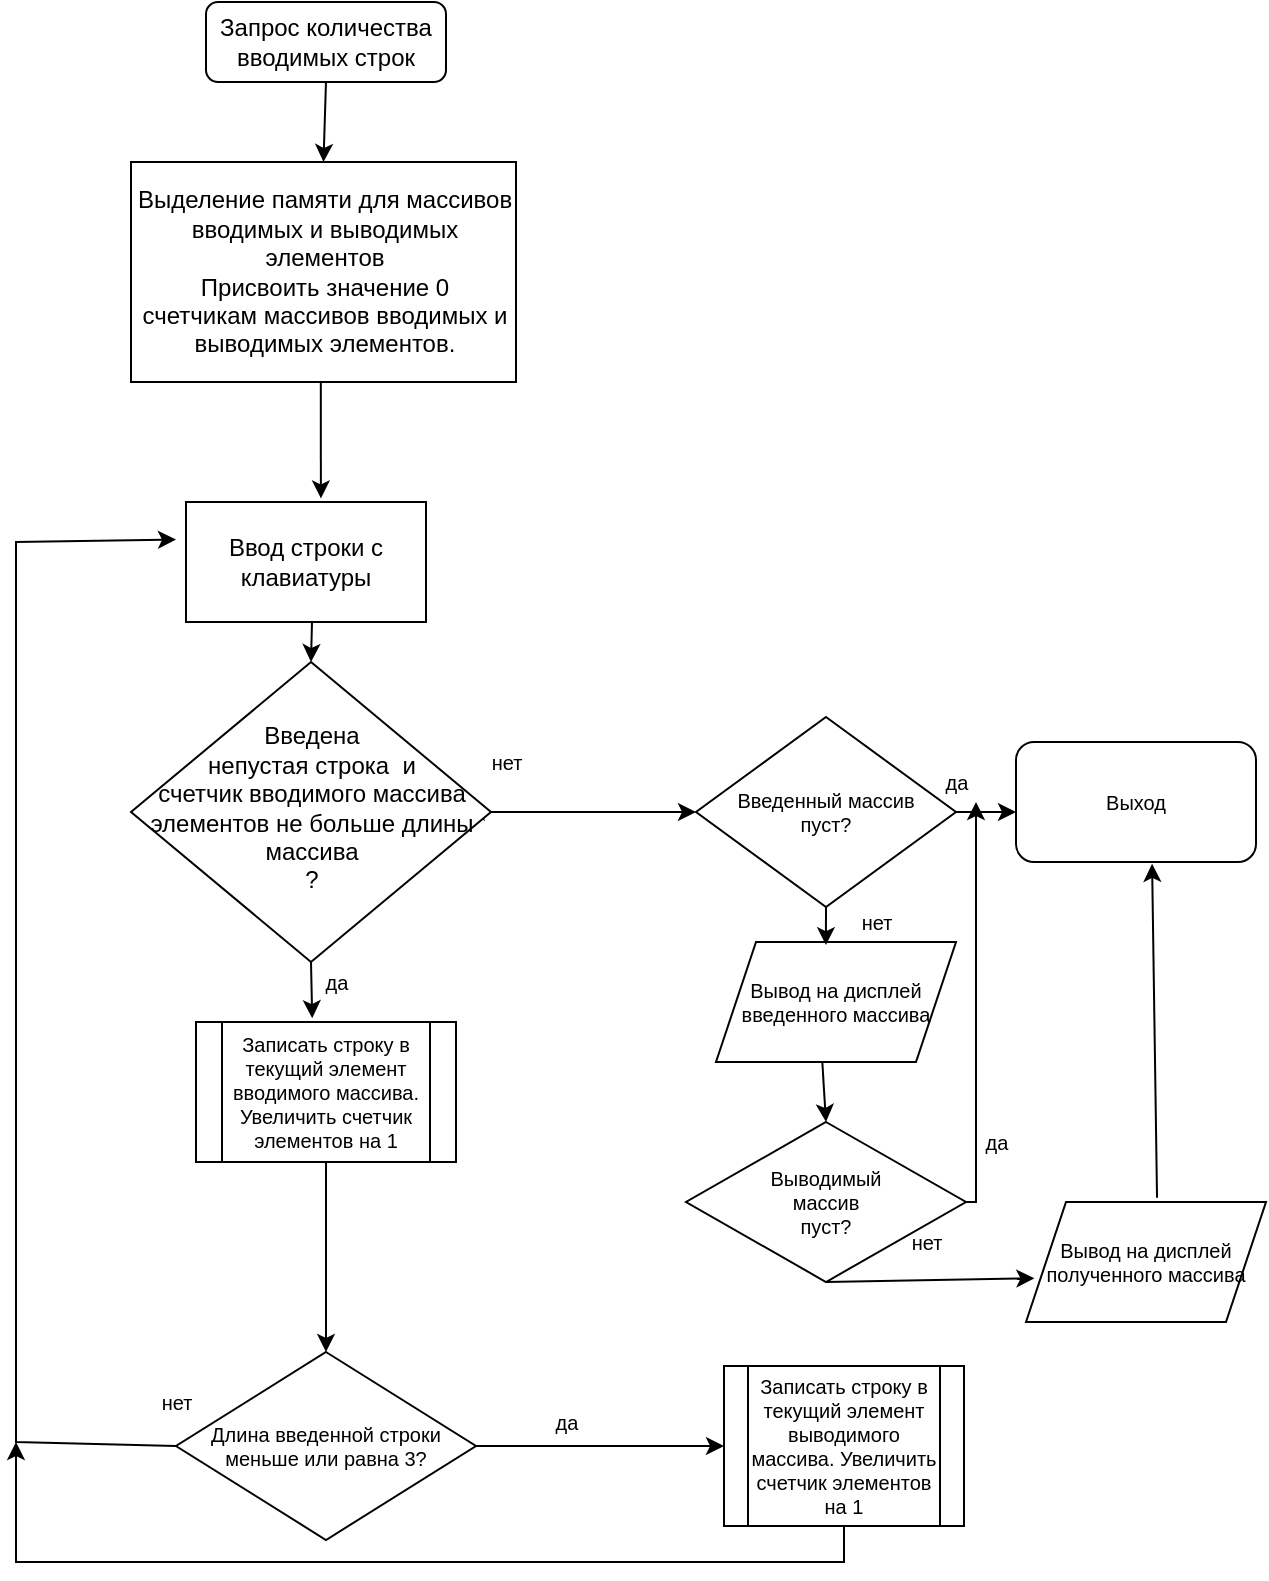 <mxfile version="17.4.0" type="device"><diagram id="C5RBs43oDa-KdzZeNtuy" name="Page-1"><mxGraphModel dx="834" dy="1619" grid="1" gridSize="10" guides="1" tooltips="1" connect="1" arrows="1" fold="1" page="1" pageScale="1" pageWidth="827" pageHeight="1169" math="0" shadow="0"><root><mxCell id="WIyWlLk6GJQsqaUBKTNV-0"/><mxCell id="WIyWlLk6GJQsqaUBKTNV-1" parent="WIyWlLk6GJQsqaUBKTNV-0"/><mxCell id="emXuFu2BHB-YWw7ntKoh-2" style="edgeStyle=orthogonalEdgeStyle;rounded=0;orthogonalLoop=1;jettySize=auto;html=1;exitX=1;exitY=0.5;exitDx=0;exitDy=0;entryX=0;entryY=0.5;entryDx=0;entryDy=0;fontSize=10;" edge="1" parent="WIyWlLk6GJQsqaUBKTNV-1" source="WIyWlLk6GJQsqaUBKTNV-6"><mxGeometry relative="1" as="geometry"><mxPoint x="400" y="325.0" as="targetPoint"/></mxGeometry></mxCell><mxCell id="emXuFu2BHB-YWw7ntKoh-21" style="edgeStyle=orthogonalEdgeStyle;rounded=0;orthogonalLoop=1;jettySize=auto;html=1;exitX=1;exitY=0.5;exitDx=0;exitDy=0;fontSize=10;" edge="1" parent="WIyWlLk6GJQsqaUBKTNV-1" source="WIyWlLk6GJQsqaUBKTNV-6"><mxGeometry relative="1" as="geometry"><mxPoint x="290" y="320.31" as="targetPoint"/></mxGeometry></mxCell><mxCell id="WIyWlLk6GJQsqaUBKTNV-6" value="&lt;font&gt;Введена &lt;br&gt;&lt;font&gt;непустая строка&amp;nbsp; и&lt;/font&gt;&lt;br&gt;&lt;/font&gt; &lt;font&gt;&lt;font&gt;счетчик вводимого массива элементов не больше длины массива&lt;/font&gt;&lt;br&gt;&lt;/font&gt;&lt;font&gt;?&lt;/font&gt;" style="rhombus;whiteSpace=wrap;html=1;shadow=0;fontFamily=Helvetica;fontSize=12;align=center;strokeWidth=1;spacing=6;spacingTop=-4;" parent="WIyWlLk6GJQsqaUBKTNV-1" vertex="1"><mxGeometry x="117.5" y="250" width="180" height="150" as="geometry"/></mxCell><mxCell id="WIyWlLk6GJQsqaUBKTNV-3" value="Запрос количества вводимых строк" style="rounded=1;whiteSpace=wrap;html=1;fontSize=12;glass=0;strokeWidth=1;shadow=0;" parent="WIyWlLk6GJQsqaUBKTNV-1" vertex="1"><mxGeometry x="155" y="-80" width="120" height="40" as="geometry"/></mxCell><mxCell id="cadD6t13BIIgoSBbhX7m-1" value="&lt;font&gt;Выделение памяти для массивов вводимых и выводимых элементов&lt;/font&gt;&lt;br&gt;&lt;font&gt;Присвоить значение 0 счетчикам&amp;nbsp;&lt;/font&gt;&lt;font&gt;массивов вводимых и выводимых элементов.&lt;/font&gt;" style="rounded=0;whiteSpace=wrap;html=1;" parent="WIyWlLk6GJQsqaUBKTNV-1" vertex="1"><mxGeometry x="117.5" width="192.5" height="110" as="geometry"/></mxCell><mxCell id="cadD6t13BIIgoSBbhX7m-3" value="Ввод строки с клавиатуры" style="rounded=0;whiteSpace=wrap;html=1;" parent="WIyWlLk6GJQsqaUBKTNV-1" vertex="1"><mxGeometry x="145" y="170" width="120" height="60" as="geometry"/></mxCell><mxCell id="emXuFu2BHB-YWw7ntKoh-3" value="нет" style="text;html=1;align=center;verticalAlign=middle;resizable=0;points=[];autosize=1;strokeColor=none;fillColor=none;fontSize=10;" vertex="1" parent="WIyWlLk6GJQsqaUBKTNV-1"><mxGeometry x="290" y="290" width="30" height="20" as="geometry"/></mxCell><mxCell id="emXuFu2BHB-YWw7ntKoh-9" value="Записать строку в текущий элемент вводимого массива. Увеличить счетчик элементов на 1" style="shape=process;whiteSpace=wrap;html=1;backgroundOutline=1;fontSize=10;" vertex="1" parent="WIyWlLk6GJQsqaUBKTNV-1"><mxGeometry x="150" y="430" width="130" height="70" as="geometry"/></mxCell><mxCell id="emXuFu2BHB-YWw7ntKoh-13" value="" style="edgeStyle=orthogonalEdgeStyle;rounded=0;orthogonalLoop=1;jettySize=auto;html=1;fontSize=10;entryX=0;entryY=0.5;entryDx=0;entryDy=0;" edge="1" parent="WIyWlLk6GJQsqaUBKTNV-1" source="emXuFu2BHB-YWw7ntKoh-10" target="emXuFu2BHB-YWw7ntKoh-15"><mxGeometry relative="1" as="geometry"><mxPoint x="410" y="597" as="targetPoint"/></mxGeometry></mxCell><mxCell id="emXuFu2BHB-YWw7ntKoh-10" value="Длина введенной строки меньше или равна 3?" style="rhombus;whiteSpace=wrap;html=1;fontSize=10;" vertex="1" parent="WIyWlLk6GJQsqaUBKTNV-1"><mxGeometry x="140" y="595" width="150" height="94" as="geometry"/></mxCell><mxCell id="emXuFu2BHB-YWw7ntKoh-11" style="edgeStyle=orthogonalEdgeStyle;rounded=0;orthogonalLoop=1;jettySize=auto;html=1;exitX=0.5;exitY=1;exitDx=0;exitDy=0;fontSize=10;" edge="1" parent="WIyWlLk6GJQsqaUBKTNV-1" source="WIyWlLk6GJQsqaUBKTNV-6" target="WIyWlLk6GJQsqaUBKTNV-6"><mxGeometry relative="1" as="geometry"/></mxCell><mxCell id="emXuFu2BHB-YWw7ntKoh-24" style="edgeStyle=orthogonalEdgeStyle;rounded=0;orthogonalLoop=1;jettySize=auto;html=1;exitX=0;exitY=0.5;exitDx=0;exitDy=0;fontSize=10;entryX=0;entryY=0.498;entryDx=0;entryDy=0;entryPerimeter=0;" edge="1" parent="WIyWlLk6GJQsqaUBKTNV-1" source="emXuFu2BHB-YWw7ntKoh-15" target="emXuFu2BHB-YWw7ntKoh-15"><mxGeometry relative="1" as="geometry"><mxPoint x="410" y="596.862" as="targetPoint"/></mxGeometry></mxCell><mxCell id="emXuFu2BHB-YWw7ntKoh-15" value="Записать строку в текущий элемент выводимого массива. Увеличить счетчик элементов на 1" style="shape=process;whiteSpace=wrap;html=1;backgroundOutline=1;fontSize=10;" vertex="1" parent="WIyWlLk6GJQsqaUBKTNV-1"><mxGeometry x="414" y="602" width="120" height="80" as="geometry"/></mxCell><mxCell id="emXuFu2BHB-YWw7ntKoh-18" value="" style="endArrow=classic;html=1;rounded=0;fontSize=10;exitX=0.5;exitY=1;exitDx=0;exitDy=0;entryX=0.5;entryY=0;entryDx=0;entryDy=0;" edge="1" parent="WIyWlLk6GJQsqaUBKTNV-1" source="emXuFu2BHB-YWw7ntKoh-9" target="emXuFu2BHB-YWw7ntKoh-10"><mxGeometry width="50" height="50" relative="1" as="geometry"><mxPoint x="260" y="560" as="sourcePoint"/><mxPoint x="310" y="510" as="targetPoint"/></mxGeometry></mxCell><mxCell id="emXuFu2BHB-YWw7ntKoh-19" value="да" style="text;html=1;align=center;verticalAlign=middle;resizable=0;points=[];autosize=1;strokeColor=none;fillColor=none;fontSize=10;" vertex="1" parent="WIyWlLk6GJQsqaUBKTNV-1"><mxGeometry x="320" y="620" width="30" height="20" as="geometry"/></mxCell><mxCell id="emXuFu2BHB-YWw7ntKoh-22" value="" style="endArrow=classic;html=1;rounded=0;fontSize=10;exitX=0.5;exitY=1;exitDx=0;exitDy=0;entryX=0.447;entryY=-0.027;entryDx=0;entryDy=0;entryPerimeter=0;" edge="1" parent="WIyWlLk6GJQsqaUBKTNV-1" source="WIyWlLk6GJQsqaUBKTNV-6" target="emXuFu2BHB-YWw7ntKoh-9"><mxGeometry width="50" height="50" relative="1" as="geometry"><mxPoint x="270" y="340" as="sourcePoint"/><mxPoint x="320" y="290" as="targetPoint"/></mxGeometry></mxCell><mxCell id="emXuFu2BHB-YWw7ntKoh-23" value="да" style="text;html=1;align=center;verticalAlign=middle;resizable=0;points=[];autosize=1;strokeColor=none;fillColor=none;fontSize=10;" vertex="1" parent="WIyWlLk6GJQsqaUBKTNV-1"><mxGeometry x="205" y="400" width="30" height="20" as="geometry"/></mxCell><mxCell id="emXuFu2BHB-YWw7ntKoh-28" value="нет" style="text;html=1;align=center;verticalAlign=middle;resizable=0;points=[];autosize=1;strokeColor=none;fillColor=none;fontSize=10;" vertex="1" parent="WIyWlLk6GJQsqaUBKTNV-1"><mxGeometry x="125" y="610" width="30" height="20" as="geometry"/></mxCell><mxCell id="emXuFu2BHB-YWw7ntKoh-30" value="Введенный &lt;font&gt;массив &lt;br&gt;&lt;font&gt;пуст?&lt;/font&gt;&lt;/font&gt;" style="rhombus;whiteSpace=wrap;html=1;fontSize=10;" vertex="1" parent="WIyWlLk6GJQsqaUBKTNV-1"><mxGeometry x="400" y="277.5" width="130" height="95" as="geometry"/></mxCell><mxCell id="emXuFu2BHB-YWw7ntKoh-32" value="" style="endArrow=classic;html=1;rounded=0;fontSize=10;exitX=1;exitY=0.5;exitDx=0;exitDy=0;entryX=0;entryY=0.5;entryDx=0;entryDy=0;" edge="1" parent="WIyWlLk6GJQsqaUBKTNV-1" source="emXuFu2BHB-YWw7ntKoh-30"><mxGeometry width="50" height="50" relative="1" as="geometry"><mxPoint x="270" y="470" as="sourcePoint"/><mxPoint x="560" y="325.0" as="targetPoint"/></mxGeometry></mxCell><mxCell id="emXuFu2BHB-YWw7ntKoh-33" value="да" style="text;html=1;align=center;verticalAlign=middle;resizable=0;points=[];autosize=1;strokeColor=none;fillColor=none;fontSize=10;" vertex="1" parent="WIyWlLk6GJQsqaUBKTNV-1"><mxGeometry x="515" y="300" width="30" height="20" as="geometry"/></mxCell><mxCell id="emXuFu2BHB-YWw7ntKoh-34" value="Выход" style="rounded=1;whiteSpace=wrap;html=1;fontSize=10;" vertex="1" parent="WIyWlLk6GJQsqaUBKTNV-1"><mxGeometry x="560" y="290" width="120" height="60" as="geometry"/></mxCell><mxCell id="emXuFu2BHB-YWw7ntKoh-36" value="Вывод на дисплей введенного массива" style="shape=parallelogram;perimeter=parallelogramPerimeter;whiteSpace=wrap;html=1;fixedSize=1;fontSize=10;" vertex="1" parent="WIyWlLk6GJQsqaUBKTNV-1"><mxGeometry x="410" y="390" width="120" height="60" as="geometry"/></mxCell><mxCell id="emXuFu2BHB-YWw7ntKoh-37" value="" style="endArrow=classic;html=1;rounded=0;fontSize=10;exitX=0.5;exitY=1;exitDx=0;exitDy=0;entryX=0.458;entryY=0.026;entryDx=0;entryDy=0;entryPerimeter=0;" edge="1" parent="WIyWlLk6GJQsqaUBKTNV-1" source="emXuFu2BHB-YWw7ntKoh-30" target="emXuFu2BHB-YWw7ntKoh-36"><mxGeometry width="50" height="50" relative="1" as="geometry"><mxPoint x="270" y="470" as="sourcePoint"/><mxPoint x="320" y="420" as="targetPoint"/></mxGeometry></mxCell><mxCell id="emXuFu2BHB-YWw7ntKoh-38" value="Выводимый &lt;br&gt;&lt;font&gt;массив &lt;br&gt;&lt;/font&gt;&lt;font&gt;пуст?&lt;/font&gt;" style="rhombus;whiteSpace=wrap;html=1;fontSize=10;" vertex="1" parent="WIyWlLk6GJQsqaUBKTNV-1"><mxGeometry x="395" y="480" width="140" height="80" as="geometry"/></mxCell><mxCell id="emXuFu2BHB-YWw7ntKoh-42" value="" style="endArrow=classic;html=1;rounded=0;fontSize=10;exitX=0;exitY=0.5;exitDx=0;exitDy=0;" edge="1" parent="WIyWlLk6GJQsqaUBKTNV-1" source="emXuFu2BHB-YWw7ntKoh-10"><mxGeometry width="50" height="50" relative="1" as="geometry"><mxPoint x="270" y="520" as="sourcePoint"/><mxPoint x="140" y="188.774" as="targetPoint"/><Array as="points"><mxPoint x="60" y="640"/><mxPoint x="60" y="190"/></Array></mxGeometry></mxCell><mxCell id="emXuFu2BHB-YWw7ntKoh-43" value="" style="endArrow=classic;html=1;rounded=0;fontSize=10;exitX=1;exitY=0.5;exitDx=0;exitDy=0;" edge="1" parent="WIyWlLk6GJQsqaUBKTNV-1" source="emXuFu2BHB-YWw7ntKoh-38"><mxGeometry width="50" height="50" relative="1" as="geometry"><mxPoint x="270" y="510" as="sourcePoint"/><mxPoint x="540" y="320" as="targetPoint"/><Array as="points"><mxPoint x="540" y="520"/></Array></mxGeometry></mxCell><mxCell id="emXuFu2BHB-YWw7ntKoh-44" value="да" style="text;html=1;align=center;verticalAlign=middle;resizable=0;points=[];autosize=1;strokeColor=none;fillColor=none;fontSize=10;" vertex="1" parent="WIyWlLk6GJQsqaUBKTNV-1"><mxGeometry x="535" y="480" width="30" height="20" as="geometry"/></mxCell><mxCell id="emXuFu2BHB-YWw7ntKoh-45" value="Вывод на дисплей полученного массива" style="shape=parallelogram;perimeter=parallelogramPerimeter;whiteSpace=wrap;html=1;fixedSize=1;fontSize=10;size=20.0;" vertex="1" parent="WIyWlLk6GJQsqaUBKTNV-1"><mxGeometry x="565" y="520" width="120" height="60" as="geometry"/></mxCell><mxCell id="emXuFu2BHB-YWw7ntKoh-46" value="" style="endArrow=classic;html=1;rounded=0;fontSize=10;exitX=0.5;exitY=1;exitDx=0;exitDy=0;entryX=0.035;entryY=0.635;entryDx=0;entryDy=0;entryPerimeter=0;" edge="1" parent="WIyWlLk6GJQsqaUBKTNV-1" source="emXuFu2BHB-YWw7ntKoh-38" target="emXuFu2BHB-YWw7ntKoh-45"><mxGeometry width="50" height="50" relative="1" as="geometry"><mxPoint x="270" y="510" as="sourcePoint"/><mxPoint x="320" y="460" as="targetPoint"/></mxGeometry></mxCell><mxCell id="emXuFu2BHB-YWw7ntKoh-47" value="нет" style="text;html=1;align=center;verticalAlign=middle;resizable=0;points=[];autosize=1;strokeColor=none;fillColor=none;fontSize=10;" vertex="1" parent="WIyWlLk6GJQsqaUBKTNV-1"><mxGeometry x="500" y="530" width="30" height="20" as="geometry"/></mxCell><mxCell id="emXuFu2BHB-YWw7ntKoh-48" value="" style="endArrow=classic;html=1;rounded=0;fontSize=10;exitX=0.546;exitY=-0.036;exitDx=0;exitDy=0;exitPerimeter=0;entryX=0.567;entryY=1.015;entryDx=0;entryDy=0;entryPerimeter=0;" edge="1" parent="WIyWlLk6GJQsqaUBKTNV-1" source="emXuFu2BHB-YWw7ntKoh-45" target="emXuFu2BHB-YWw7ntKoh-34"><mxGeometry width="50" height="50" relative="1" as="geometry"><mxPoint x="270" y="510" as="sourcePoint"/><mxPoint x="320" y="460" as="targetPoint"/></mxGeometry></mxCell><mxCell id="emXuFu2BHB-YWw7ntKoh-49" value="" style="endArrow=classic;html=1;rounded=0;fontSize=10;exitX=0.5;exitY=1;exitDx=0;exitDy=0;entryX=0.5;entryY=0;entryDx=0;entryDy=0;" edge="1" parent="WIyWlLk6GJQsqaUBKTNV-1" source="WIyWlLk6GJQsqaUBKTNV-3" target="cadD6t13BIIgoSBbhX7m-1"><mxGeometry width="50" height="50" relative="1" as="geometry"><mxPoint x="270" y="160" as="sourcePoint"/><mxPoint x="215" y="-10" as="targetPoint"/></mxGeometry></mxCell><mxCell id="emXuFu2BHB-YWw7ntKoh-50" value="" style="endArrow=classic;html=1;rounded=0;fontSize=10;exitX=0.493;exitY=1;exitDx=0;exitDy=0;exitPerimeter=0;entryX=0.562;entryY=-0.03;entryDx=0;entryDy=0;entryPerimeter=0;" edge="1" parent="WIyWlLk6GJQsqaUBKTNV-1" source="cadD6t13BIIgoSBbhX7m-1" target="cadD6t13BIIgoSBbhX7m-3"><mxGeometry width="50" height="50" relative="1" as="geometry"><mxPoint x="270" y="160" as="sourcePoint"/><mxPoint x="320" y="110" as="targetPoint"/></mxGeometry></mxCell><mxCell id="emXuFu2BHB-YWw7ntKoh-51" value="" style="endArrow=classic;html=1;rounded=0;fontSize=10;entryX=0.5;entryY=0;entryDx=0;entryDy=0;" edge="1" parent="WIyWlLk6GJQsqaUBKTNV-1" target="WIyWlLk6GJQsqaUBKTNV-6"><mxGeometry width="50" height="50" relative="1" as="geometry"><mxPoint x="208" y="230" as="sourcePoint"/><mxPoint x="320" y="250" as="targetPoint"/></mxGeometry></mxCell><mxCell id="emXuFu2BHB-YWw7ntKoh-52" value="" style="endArrow=classic;html=1;rounded=0;fontSize=10;entryX=0.5;entryY=0;entryDx=0;entryDy=0;exitX=0.443;exitY=1.003;exitDx=0;exitDy=0;exitPerimeter=0;" edge="1" parent="WIyWlLk6GJQsqaUBKTNV-1" source="emXuFu2BHB-YWw7ntKoh-36" target="emXuFu2BHB-YWw7ntKoh-38"><mxGeometry width="50" height="50" relative="1" as="geometry"><mxPoint x="470" y="450" as="sourcePoint"/><mxPoint x="320" y="320" as="targetPoint"/></mxGeometry></mxCell><mxCell id="emXuFu2BHB-YWw7ntKoh-54" value="нет" style="text;html=1;align=center;verticalAlign=middle;resizable=0;points=[];autosize=1;strokeColor=none;fillColor=none;fontSize=10;" vertex="1" parent="WIyWlLk6GJQsqaUBKTNV-1"><mxGeometry x="475" y="370" width="30" height="20" as="geometry"/></mxCell><mxCell id="emXuFu2BHB-YWw7ntKoh-55" value="" style="endArrow=classic;html=1;rounded=0;fontSize=10;exitX=0.5;exitY=1;exitDx=0;exitDy=0;" edge="1" parent="WIyWlLk6GJQsqaUBKTNV-1" source="emXuFu2BHB-YWw7ntKoh-15"><mxGeometry width="50" height="50" relative="1" as="geometry"><mxPoint x="270" y="640" as="sourcePoint"/><mxPoint x="60" y="640" as="targetPoint"/><Array as="points"><mxPoint x="474" y="700"/><mxPoint x="60" y="700"/></Array></mxGeometry></mxCell></root></mxGraphModel></diagram></mxfile>